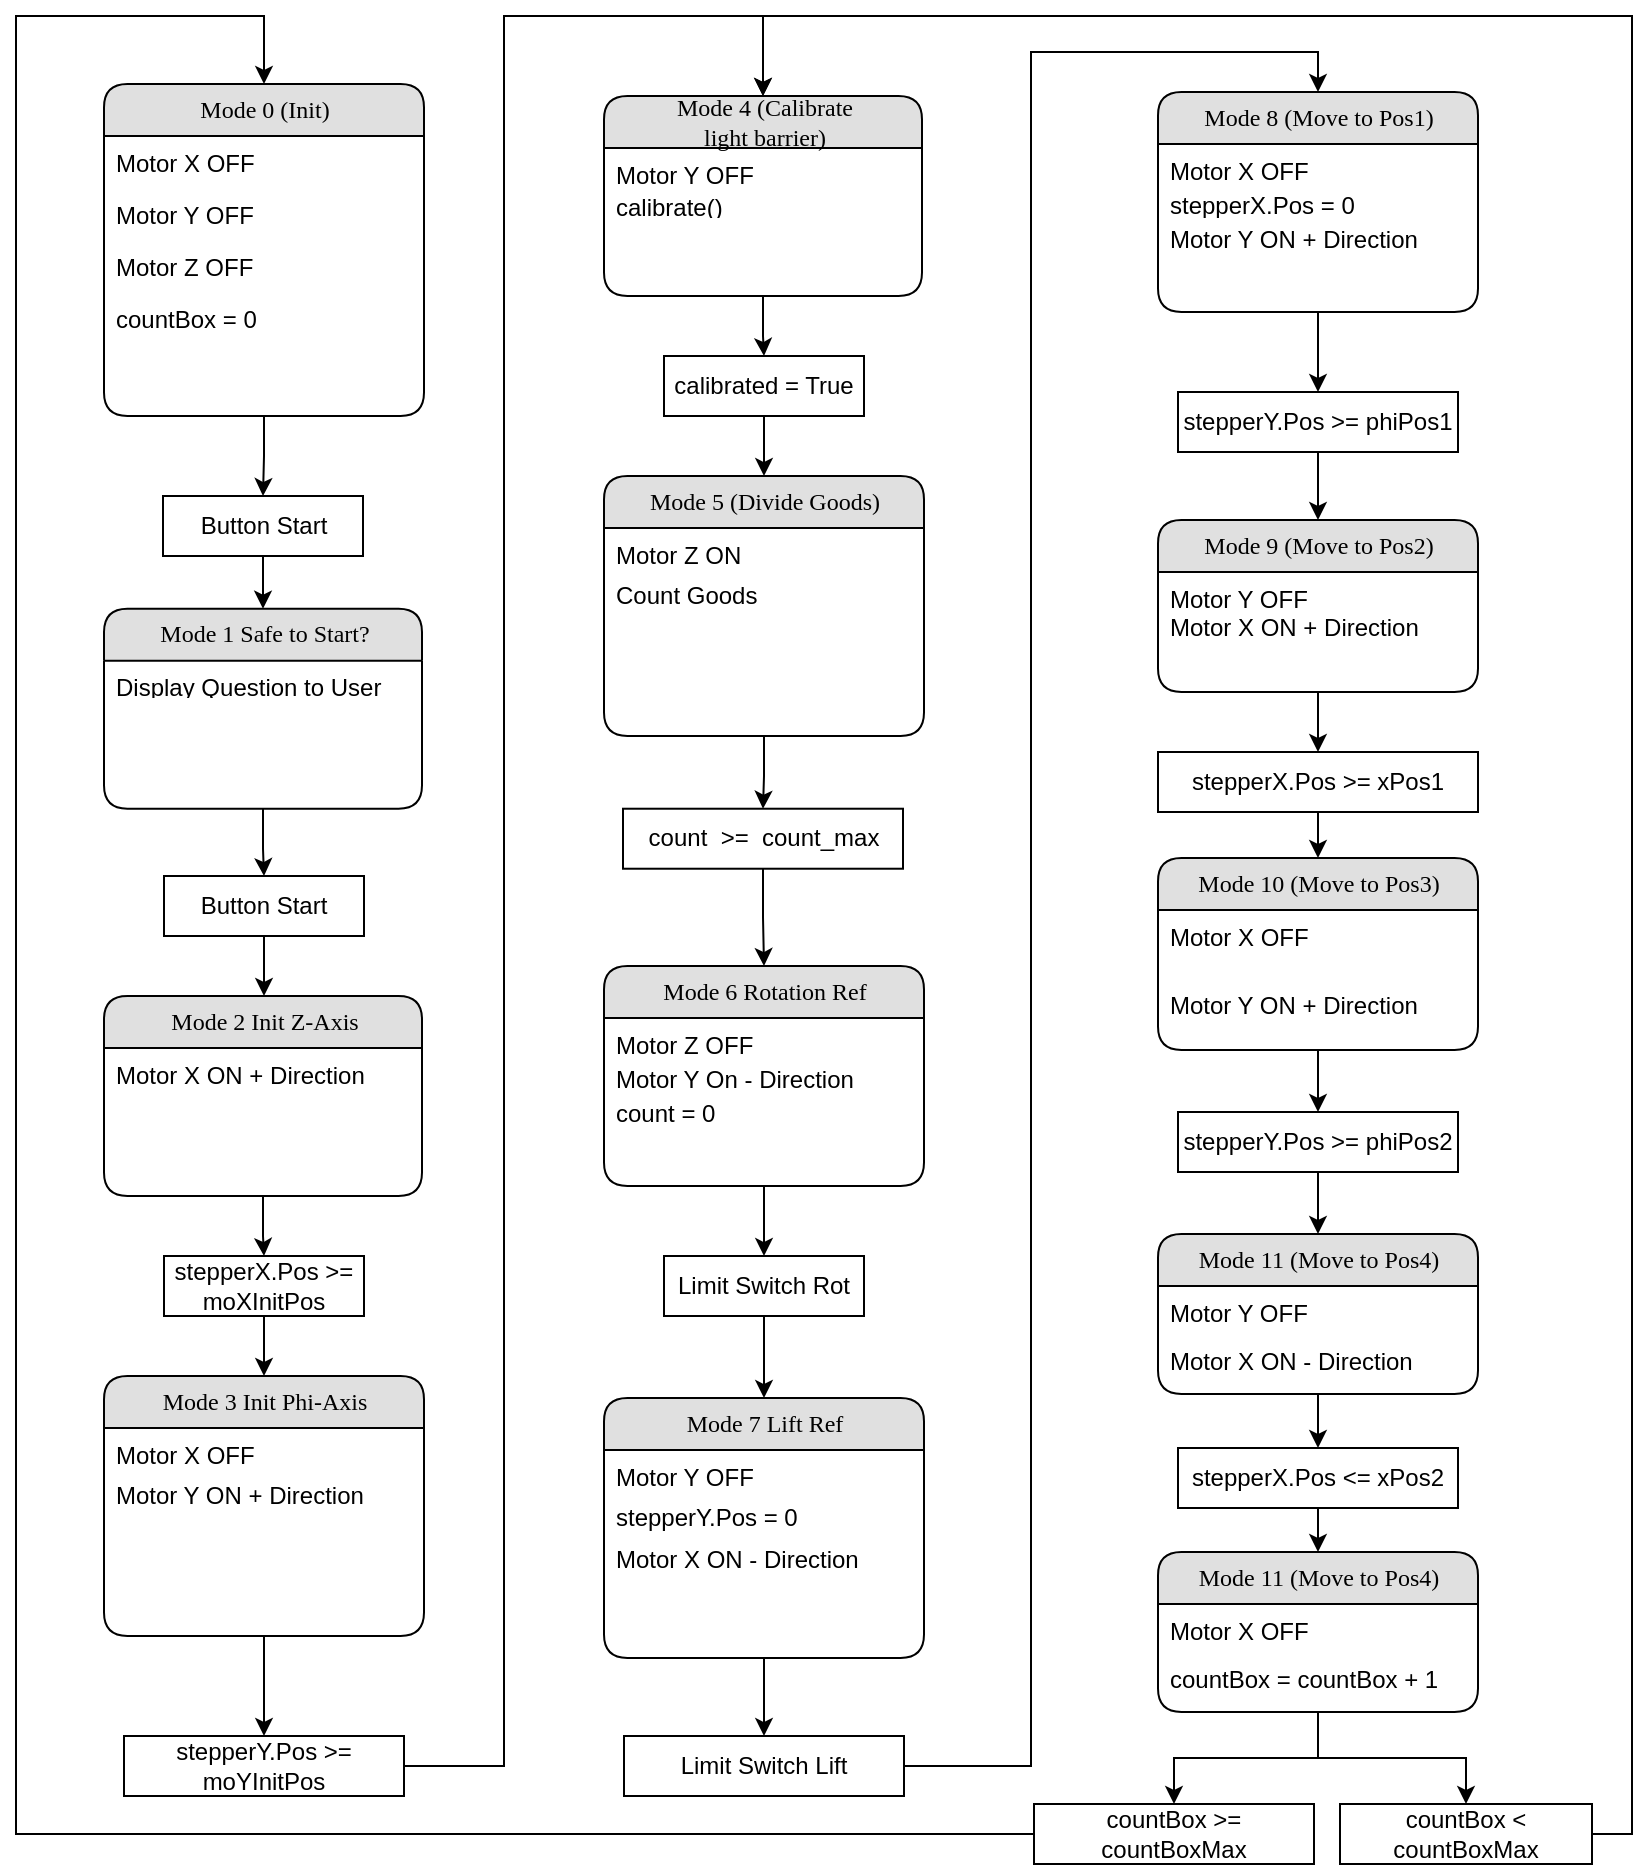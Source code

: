 <mxfile version="20.5.3" type="device"><diagram id="kKHLr9N3LMTWPFAltLq4" name="Seite-1"><mxGraphModel dx="2092" dy="1114" grid="0" gridSize="10" guides="1" tooltips="1" connect="1" arrows="1" fold="0" page="1" pageScale="1" pageWidth="3300" pageHeight="4681" math="0" shadow="0"><root><mxCell id="0"/><mxCell id="1" parent="0"/><mxCell id="L7xNBprmSxnHH5wMa5go-1" value="" style="group" parent="1" vertex="1" connectable="0"><mxGeometry x="130" y="194" width="160" height="166" as="geometry"/></mxCell><mxCell id="L7xNBprmSxnHH5wMa5go-2" value="Mode 0 (Init)" style="swimlane;html=1;fontStyle=0;childLayout=stackLayout;horizontal=1;startSize=26;fillColor=#e0e0e0;horizontalStack=0;resizeParent=1;resizeLast=0;collapsible=1;marginBottom=0;swimlaneFillColor=#ffffff;align=center;rounded=1;shadow=0;comic=0;labelBackgroundColor=none;strokeWidth=1;fontFamily=Verdana;fontSize=12" parent="L7xNBprmSxnHH5wMa5go-1" vertex="1"><mxGeometry width="160" height="166" as="geometry"/></mxCell><mxCell id="L7xNBprmSxnHH5wMa5go-3" value="Motor X OFF" style="text;html=1;strokeColor=none;fillColor=none;spacingLeft=4;spacingRight=4;whiteSpace=wrap;overflow=hidden;rotatable=0;points=[[0,0.5],[1,0.5]];portConstraint=eastwest;" parent="L7xNBprmSxnHH5wMa5go-2" vertex="1"><mxGeometry y="26" width="160" height="26" as="geometry"/></mxCell><mxCell id="L7xNBprmSxnHH5wMa5go-4" value="Motor Y OFF" style="text;html=1;strokeColor=none;fillColor=none;spacingLeft=4;spacingRight=4;whiteSpace=wrap;overflow=hidden;rotatable=0;points=[[0,0.5],[1,0.5]];portConstraint=eastwest;" parent="L7xNBprmSxnHH5wMa5go-2" vertex="1"><mxGeometry y="52" width="160" height="26" as="geometry"/></mxCell><mxCell id="L7xNBprmSxnHH5wMa5go-5" value="Motor Z OFF" style="text;html=1;strokeColor=none;fillColor=none;spacingLeft=4;spacingRight=4;whiteSpace=wrap;overflow=hidden;rotatable=0;points=[[0,0.5],[1,0.5]];portConstraint=eastwest;" parent="L7xNBprmSxnHH5wMa5go-2" vertex="1"><mxGeometry y="78" width="160" height="26" as="geometry"/></mxCell><mxCell id="hb1QHLqvvnyP98BLe3R2-27" value="countBox = 0" style="text;html=1;strokeColor=none;fillColor=none;spacingLeft=4;spacingRight=4;whiteSpace=wrap;overflow=hidden;rotatable=0;points=[[0,0.5],[1,0.5]];portConstraint=eastwest;" vertex="1" parent="L7xNBprmSxnHH5wMa5go-2"><mxGeometry y="104" width="160" height="26" as="geometry"/></mxCell><mxCell id="L7xNBprmSxnHH5wMa5go-8" value="" style="group" parent="1" vertex="1" connectable="0"><mxGeometry x="380" y="390" width="160" height="130" as="geometry"/></mxCell><mxCell id="L7xNBprmSxnHH5wMa5go-9" value="Mode 5 (Divide Goods)" style="swimlane;html=1;fontStyle=0;childLayout=stackLayout;horizontal=1;startSize=26;fillColor=#e0e0e0;horizontalStack=0;resizeParent=1;resizeLast=0;collapsible=1;marginBottom=0;swimlaneFillColor=#ffffff;align=center;rounded=1;shadow=0;comic=0;labelBackgroundColor=none;strokeWidth=1;fontFamily=Verdana;fontSize=12" parent="L7xNBprmSxnHH5wMa5go-8" vertex="1"><mxGeometry width="160" height="130" as="geometry"/></mxCell><mxCell id="L7xNBprmSxnHH5wMa5go-10" value="Motor Z ON" style="text;html=1;strokeColor=none;fillColor=none;spacingLeft=4;spacingRight=4;whiteSpace=wrap;overflow=hidden;rotatable=0;points=[[0,0.5],[1,0.5]];portConstraint=eastwest;" parent="L7xNBprmSxnHH5wMa5go-9" vertex="1"><mxGeometry y="26" width="160" height="20.361" as="geometry"/></mxCell><mxCell id="L7xNBprmSxnHH5wMa5go-12" value="Count Goods" style="text;html=1;strokeColor=none;fillColor=none;spacingLeft=4;spacingRight=4;whiteSpace=wrap;overflow=hidden;rotatable=0;points=[[0,0.5],[1,0.5]];portConstraint=eastwest;" parent="L7xNBprmSxnHH5wMa5go-9" vertex="1"><mxGeometry y="46.361" width="160" height="20.361" as="geometry"/></mxCell><mxCell id="L7xNBprmSxnHH5wMa5go-13" style="edgeStyle=orthogonalEdgeStyle;rounded=0;orthogonalLoop=1;jettySize=auto;html=1;entryX=0.5;entryY=0;entryDx=0;entryDy=0;" parent="1" source="L7xNBprmSxnHH5wMa5go-14" target="L7xNBprmSxnHH5wMa5go-9" edge="1"><mxGeometry relative="1" as="geometry"/></mxCell><mxCell id="L7xNBprmSxnHH5wMa5go-14" value="calibrated = True" style="rounded=0;whiteSpace=wrap;html=1;" parent="1" vertex="1"><mxGeometry x="410" y="330" width="100" height="30" as="geometry"/></mxCell><mxCell id="hb1QHLqvvnyP98BLe3R2-5" style="edgeStyle=orthogonalEdgeStyle;rounded=0;orthogonalLoop=1;jettySize=auto;html=1;entryX=0.5;entryY=0;entryDx=0;entryDy=0;" edge="1" parent="1" source="L7xNBprmSxnHH5wMa5go-21" target="L7xNBprmSxnHH5wMa5go-109"><mxGeometry relative="1" as="geometry"/></mxCell><mxCell id="L7xNBprmSxnHH5wMa5go-21" value="count&amp;nbsp; &amp;gt;=&amp;nbsp; count_max" style="rounded=0;whiteSpace=wrap;html=1;" parent="1" vertex="1"><mxGeometry x="389.5" y="556.36" width="140" height="30" as="geometry"/></mxCell><mxCell id="L7xNBprmSxnHH5wMa5go-22" style="edgeStyle=orthogonalEdgeStyle;rounded=0;orthogonalLoop=1;jettySize=auto;html=1;exitX=0.5;exitY=1;exitDx=0;exitDy=0;" parent="1" source="L7xNBprmSxnHH5wMa5go-9" target="L7xNBprmSxnHH5wMa5go-21" edge="1"><mxGeometry relative="1" as="geometry"/></mxCell><mxCell id="L7xNBprmSxnHH5wMa5go-24" value="" style="group" parent="1" vertex="1" connectable="0"><mxGeometry x="380" y="200" width="159" height="100" as="geometry"/></mxCell><mxCell id="L7xNBprmSxnHH5wMa5go-25" value="Mode 4 (Calibrate &lt;br&gt;light barrier)" style="swimlane;html=1;fontStyle=0;childLayout=stackLayout;horizontal=1;startSize=26;fillColor=#e0e0e0;horizontalStack=0;resizeParent=1;resizeLast=0;collapsible=1;marginBottom=0;swimlaneFillColor=#ffffff;align=center;rounded=1;shadow=0;comic=0;labelBackgroundColor=none;strokeWidth=1;fontFamily=Verdana;fontSize=12" parent="L7xNBprmSxnHH5wMa5go-24" vertex="1"><mxGeometry width="159" height="100.0" as="geometry"/></mxCell><mxCell id="hb1QHLqvvnyP98BLe3R2-17" value="Motor Y OFF" style="text;html=1;strokeColor=none;fillColor=none;spacingLeft=4;spacingRight=4;whiteSpace=wrap;overflow=hidden;rotatable=0;points=[[0,0.5],[1,0.5]];portConstraint=eastwest;" vertex="1" parent="L7xNBprmSxnHH5wMa5go-25"><mxGeometry y="26" width="159" height="15.663" as="geometry"/></mxCell><mxCell id="hb1QHLqvvnyP98BLe3R2-18" value="calibrate()" style="text;html=1;strokeColor=none;fillColor=none;spacingLeft=4;spacingRight=4;whiteSpace=wrap;overflow=hidden;rotatable=0;points=[[0,0.5],[1,0.5]];portConstraint=eastwest;" vertex="1" parent="L7xNBprmSxnHH5wMa5go-25"><mxGeometry y="41.663" width="159" height="15.663" as="geometry"/></mxCell><mxCell id="L7xNBprmSxnHH5wMa5go-130" style="edgeStyle=orthogonalEdgeStyle;rounded=0;orthogonalLoop=1;jettySize=auto;html=1;entryX=0.5;entryY=0;entryDx=0;entryDy=0;" parent="1" source="L7xNBprmSxnHH5wMa5go-28" target="L7xNBprmSxnHH5wMa5go-128" edge="1"><mxGeometry relative="1" as="geometry"/></mxCell><mxCell id="L7xNBprmSxnHH5wMa5go-28" value="Button Start" style="rounded=0;whiteSpace=wrap;html=1;" parent="1" vertex="1"><mxGeometry x="159.5" y="400" width="100" height="30" as="geometry"/></mxCell><mxCell id="L7xNBprmSxnHH5wMa5go-29" style="edgeStyle=orthogonalEdgeStyle;rounded=0;orthogonalLoop=1;jettySize=auto;html=1;" parent="1" source="L7xNBprmSxnHH5wMa5go-2" target="L7xNBprmSxnHH5wMa5go-28" edge="1"><mxGeometry relative="1" as="geometry"/></mxCell><mxCell id="L7xNBprmSxnHH5wMa5go-30" style="edgeStyle=orthogonalEdgeStyle;rounded=0;orthogonalLoop=1;jettySize=auto;html=1;entryX=0.5;entryY=0;entryDx=0;entryDy=0;" parent="1" source="L7xNBprmSxnHH5wMa5go-25" target="L7xNBprmSxnHH5wMa5go-14" edge="1"><mxGeometry relative="1" as="geometry"/></mxCell><mxCell id="hb1QHLqvvnyP98BLe3R2-15" style="edgeStyle=orthogonalEdgeStyle;rounded=0;orthogonalLoop=1;jettySize=auto;html=1;entryX=0.5;entryY=0;entryDx=0;entryDy=0;" edge="1" parent="1" source="L7xNBprmSxnHH5wMa5go-73" target="L7xNBprmSxnHH5wMa5go-76"><mxGeometry relative="1" as="geometry"/></mxCell><mxCell id="L7xNBprmSxnHH5wMa5go-73" value="stepperY.Pos &amp;gt;= phiPos1" style="rounded=0;whiteSpace=wrap;html=1;" parent="1" vertex="1"><mxGeometry x="667" y="348" width="140" height="30" as="geometry"/></mxCell><mxCell id="L7xNBprmSxnHH5wMa5go-75" value="" style="group" parent="1" vertex="1" connectable="0"><mxGeometry x="657" y="412" width="160" height="86" as="geometry"/></mxCell><mxCell id="L7xNBprmSxnHH5wMa5go-76" value="Mode 9 (Move to Pos2)" style="swimlane;html=1;fontStyle=0;childLayout=stackLayout;horizontal=1;startSize=26;fillColor=#e0e0e0;horizontalStack=0;resizeParent=1;resizeLast=0;collapsible=1;marginBottom=0;swimlaneFillColor=#ffffff;align=center;rounded=1;shadow=0;comic=0;labelBackgroundColor=none;strokeWidth=1;fontFamily=Verdana;fontSize=12" parent="L7xNBprmSxnHH5wMa5go-75" vertex="1"><mxGeometry width="160" height="86.0" as="geometry"/></mxCell><mxCell id="L7xNBprmSxnHH5wMa5go-77" value="Motor Y OFF&lt;br style=&quot;font-size: 12px;&quot;&gt;Motor X ON + Direction" style="text;html=1;strokeColor=none;fillColor=none;spacingLeft=4;spacingRight=4;whiteSpace=wrap;overflow=hidden;rotatable=0;points=[[0,0.5],[1,0.5]];portConstraint=eastwest;fontSize=12;spacingBottom=2;" parent="L7xNBprmSxnHH5wMa5go-76" vertex="1"><mxGeometry y="26" width="160" height="34.4" as="geometry"/></mxCell><mxCell id="L7xNBprmSxnHH5wMa5go-78" value="" style="group" parent="1" vertex="1" connectable="0"><mxGeometry x="657" y="628" width="160" height="90" as="geometry"/></mxCell><mxCell id="L7xNBprmSxnHH5wMa5go-79" value="Mode 10 (Move to Pos3)" style="swimlane;html=1;fontStyle=0;childLayout=stackLayout;horizontal=1;startSize=26;fillColor=#e0e0e0;horizontalStack=0;resizeParent=1;resizeLast=0;collapsible=1;marginBottom=0;swimlaneFillColor=#ffffff;align=center;rounded=1;shadow=0;comic=0;labelBackgroundColor=none;strokeWidth=1;fontFamily=Verdana;fontSize=12" parent="L7xNBprmSxnHH5wMa5go-78" vertex="1"><mxGeometry y="-47" width="160" height="96" as="geometry"/></mxCell><mxCell id="L7xNBprmSxnHH5wMa5go-80" value="Motor X OFF" style="text;html=1;strokeColor=none;fillColor=none;spacingLeft=4;spacingRight=4;whiteSpace=wrap;overflow=hidden;rotatable=0;points=[[0,0.5],[1,0.5]];portConstraint=eastwest;" parent="L7xNBprmSxnHH5wMa5go-79" vertex="1"><mxGeometry y="26" width="160" height="34.1" as="geometry"/></mxCell><mxCell id="L7xNBprmSxnHH5wMa5go-81" value="Motor Y ON + Direction" style="text;html=1;strokeColor=none;fillColor=none;spacingLeft=4;spacingRight=4;whiteSpace=wrap;overflow=hidden;rotatable=0;points=[[0,0.5],[1,0.5]];portConstraint=eastwest;" parent="L7xNBprmSxnHH5wMa5go-79" vertex="1"><mxGeometry y="60.1" width="160" height="29.9" as="geometry"/></mxCell><mxCell id="L7xNBprmSxnHH5wMa5go-82" style="edgeStyle=orthogonalEdgeStyle;rounded=0;orthogonalLoop=1;jettySize=auto;html=1;entryX=0.5;entryY=0;entryDx=0;entryDy=0;" parent="1" source="L7xNBprmSxnHH5wMa5go-83" target="L7xNBprmSxnHH5wMa5go-79" edge="1"><mxGeometry relative="1" as="geometry"/></mxCell><mxCell id="L7xNBprmSxnHH5wMa5go-83" value="stepperX.Pos &amp;gt;= xPos1" style="rounded=0;whiteSpace=wrap;html=1;" parent="1" vertex="1"><mxGeometry x="657" y="528" width="160" height="30" as="geometry"/></mxCell><mxCell id="L7xNBprmSxnHH5wMa5go-88" style="edgeStyle=orthogonalEdgeStyle;rounded=0;orthogonalLoop=1;jettySize=auto;html=1;" parent="1" source="L7xNBprmSxnHH5wMa5go-89" target="L7xNBprmSxnHH5wMa5go-85" edge="1"><mxGeometry relative="1" as="geometry"/></mxCell><mxCell id="L7xNBprmSxnHH5wMa5go-89" value="stepperY.Pos &amp;gt;= phiPos2" style="rounded=0;whiteSpace=wrap;html=1;" parent="1" vertex="1"><mxGeometry x="667" y="708" width="140" height="30" as="geometry"/></mxCell><mxCell id="L7xNBprmSxnHH5wMa5go-90" style="edgeStyle=orthogonalEdgeStyle;rounded=0;orthogonalLoop=1;jettySize=auto;html=1;exitX=0.5;exitY=1;exitDx=0;exitDy=0;" parent="1" source="L7xNBprmSxnHH5wMa5go-79" target="L7xNBprmSxnHH5wMa5go-89" edge="1"><mxGeometry relative="1" as="geometry"/></mxCell><mxCell id="hb1QHLqvvnyP98BLe3R2-29" style="edgeStyle=orthogonalEdgeStyle;rounded=0;orthogonalLoop=1;jettySize=auto;html=1;entryX=0.5;entryY=0;entryDx=0;entryDy=0;" edge="1" parent="1" source="L7xNBprmSxnHH5wMa5go-92" target="hb1QHLqvvnyP98BLe3R2-24"><mxGeometry relative="1" as="geometry"/></mxCell><mxCell id="L7xNBprmSxnHH5wMa5go-92" value="stepperX.Pos &amp;lt;= xPos2" style="rounded=0;whiteSpace=wrap;html=1;" parent="1" vertex="1"><mxGeometry x="667" y="876" width="140" height="30" as="geometry"/></mxCell><mxCell id="L7xNBprmSxnHH5wMa5go-93" style="edgeStyle=orthogonalEdgeStyle;rounded=0;orthogonalLoop=1;jettySize=auto;html=1;entryX=0.5;entryY=0;entryDx=0;entryDy=0;" parent="1" source="L7xNBprmSxnHH5wMa5go-85" target="L7xNBprmSxnHH5wMa5go-92" edge="1"><mxGeometry relative="1" as="geometry"/></mxCell><mxCell id="L7xNBprmSxnHH5wMa5go-101" style="edgeStyle=orthogonalEdgeStyle;rounded=0;orthogonalLoop=1;jettySize=auto;html=1;entryX=0.5;entryY=0;entryDx=0;entryDy=0;fontSize=12;" parent="1" source="L7xNBprmSxnHH5wMa5go-76" target="L7xNBprmSxnHH5wMa5go-83" edge="1"><mxGeometry relative="1" as="geometry"/></mxCell><mxCell id="L7xNBprmSxnHH5wMa5go-102" value="" style="group" parent="1" vertex="1" connectable="0"><mxGeometry x="130" y="840.0" width="160" height="130" as="geometry"/></mxCell><mxCell id="L7xNBprmSxnHH5wMa5go-103" value="Mode 3 Init Phi-Axis" style="swimlane;html=1;fontStyle=0;childLayout=stackLayout;horizontal=1;startSize=26;fillColor=#e0e0e0;horizontalStack=0;resizeParent=1;resizeLast=0;collapsible=1;marginBottom=0;swimlaneFillColor=#ffffff;align=center;rounded=1;shadow=0;comic=0;labelBackgroundColor=none;strokeWidth=1;fontFamily=Verdana;fontSize=12" parent="L7xNBprmSxnHH5wMa5go-102" vertex="1"><mxGeometry width="160" height="130" as="geometry"/></mxCell><mxCell id="L7xNBprmSxnHH5wMa5go-104" value="Motor X OFF" style="text;html=1;strokeColor=none;fillColor=none;spacingLeft=4;spacingRight=4;whiteSpace=wrap;overflow=hidden;rotatable=0;points=[[0,0.5],[1,0.5]];portConstraint=eastwest;" parent="L7xNBprmSxnHH5wMa5go-103" vertex="1"><mxGeometry y="26" width="160" height="20.361" as="geometry"/></mxCell><mxCell id="L7xNBprmSxnHH5wMa5go-105" value="Motor Y ON + Direction" style="text;html=1;strokeColor=none;fillColor=none;spacingLeft=4;spacingRight=4;whiteSpace=wrap;overflow=hidden;rotatable=0;points=[[0,0.5],[1,0.5]];portConstraint=eastwest;" parent="L7xNBprmSxnHH5wMa5go-103" vertex="1"><mxGeometry y="46.361" width="160" height="20.361" as="geometry"/></mxCell><mxCell id="L7xNBprmSxnHH5wMa5go-106" style="edgeStyle=orthogonalEdgeStyle;rounded=0;orthogonalLoop=1;jettySize=auto;html=1;entryX=0.5;entryY=0;entryDx=0;entryDy=0;" parent="1" source="L7xNBprmSxnHH5wMa5go-107" target="L7xNBprmSxnHH5wMa5go-103" edge="1"><mxGeometry relative="1" as="geometry"/></mxCell><mxCell id="L7xNBprmSxnHH5wMa5go-107" value="stepperX.Pos &amp;gt;= moXInitPos" style="rounded=0;whiteSpace=wrap;html=1;" parent="1" vertex="1"><mxGeometry x="160" y="780.0" width="100" height="30" as="geometry"/></mxCell><mxCell id="L7xNBprmSxnHH5wMa5go-108" value="" style="group" parent="1" vertex="1" connectable="0"><mxGeometry x="380" y="635" width="160" height="110" as="geometry"/></mxCell><mxCell id="L7xNBprmSxnHH5wMa5go-109" value="Mode 6 Rotation Ref" style="swimlane;html=1;fontStyle=0;childLayout=stackLayout;horizontal=1;startSize=26;fillColor=#e0e0e0;horizontalStack=0;resizeParent=1;resizeLast=0;collapsible=1;marginBottom=0;swimlaneFillColor=#ffffff;align=center;rounded=1;shadow=0;comic=0;labelBackgroundColor=none;strokeWidth=1;fontFamily=Verdana;fontSize=12" parent="L7xNBprmSxnHH5wMa5go-108" vertex="1"><mxGeometry width="160" height="110.0" as="geometry"/></mxCell><mxCell id="L7xNBprmSxnHH5wMa5go-110" value="Motor Z OFF" style="text;html=1;strokeColor=none;fillColor=none;spacingLeft=4;spacingRight=4;whiteSpace=wrap;overflow=hidden;rotatable=0;points=[[0,0.5],[1,0.5]];portConstraint=eastwest;" parent="L7xNBprmSxnHH5wMa5go-109" vertex="1"><mxGeometry y="26" width="160" height="17.229" as="geometry"/></mxCell><mxCell id="hb1QHLqvvnyP98BLe3R2-4" value="Motor Y On - Direction" style="text;html=1;strokeColor=none;fillColor=none;spacingLeft=4;spacingRight=4;whiteSpace=wrap;overflow=hidden;rotatable=0;points=[[0,0.5],[1,0.5]];portConstraint=eastwest;" vertex="1" parent="L7xNBprmSxnHH5wMa5go-109"><mxGeometry y="43.229" width="160" height="17.229" as="geometry"/></mxCell><mxCell id="hb1QHLqvvnyP98BLe3R2-3" value="count = 0" style="text;html=1;strokeColor=none;fillColor=none;spacingLeft=4;spacingRight=4;whiteSpace=wrap;overflow=hidden;rotatable=0;points=[[0,0.5],[1,0.5]];portConstraint=eastwest;" vertex="1" parent="L7xNBprmSxnHH5wMa5go-109"><mxGeometry y="60.458" width="160" height="17.229" as="geometry"/></mxCell><mxCell id="hb1QHLqvvnyP98BLe3R2-2" style="edgeStyle=orthogonalEdgeStyle;rounded=0;orthogonalLoop=1;jettySize=auto;html=1;entryX=0.5;entryY=0;entryDx=0;entryDy=0;" edge="1" parent="1" source="L7xNBprmSxnHH5wMa5go-112" target="L7xNBprmSxnHH5wMa5go-25"><mxGeometry relative="1" as="geometry"><mxPoint x="432" y="192" as="targetPoint"/><Array as="points"><mxPoint x="330" y="1035"/><mxPoint x="330" y="160"/><mxPoint x="460" y="160"/></Array></mxGeometry></mxCell><mxCell id="L7xNBprmSxnHH5wMa5go-112" value="stepperY.Pos &amp;gt;= moYInitPos" style="rounded=0;whiteSpace=wrap;html=1;" parent="1" vertex="1"><mxGeometry x="140" y="1020.0" width="140" height="30" as="geometry"/></mxCell><mxCell id="L7xNBprmSxnHH5wMa5go-113" style="edgeStyle=orthogonalEdgeStyle;rounded=0;orthogonalLoop=1;jettySize=auto;html=1;exitX=0.5;exitY=1;exitDx=0;exitDy=0;" parent="1" source="L7xNBprmSxnHH5wMa5go-103" target="L7xNBprmSxnHH5wMa5go-112" edge="1"><mxGeometry relative="1" as="geometry"/></mxCell><mxCell id="L7xNBprmSxnHH5wMa5go-114" value="" style="group" parent="1" vertex="1" connectable="0"><mxGeometry x="130" y="650.0" width="159" height="100" as="geometry"/></mxCell><mxCell id="L7xNBprmSxnHH5wMa5go-115" value="Mode 2 Init Z-Axis" style="swimlane;html=1;fontStyle=0;childLayout=stackLayout;horizontal=1;startSize=26;fillColor=#e0e0e0;horizontalStack=0;resizeParent=1;resizeLast=0;collapsible=1;marginBottom=0;swimlaneFillColor=#ffffff;align=center;rounded=1;shadow=0;comic=0;labelBackgroundColor=none;strokeWidth=1;fontFamily=Verdana;fontSize=12" parent="L7xNBprmSxnHH5wMa5go-114" vertex="1"><mxGeometry width="159" height="100.0" as="geometry"/></mxCell><mxCell id="L7xNBprmSxnHH5wMa5go-116" value="Motor X ON + Direction" style="text;html=1;strokeColor=none;fillColor=none;spacingLeft=4;spacingRight=4;whiteSpace=wrap;overflow=hidden;rotatable=0;points=[[0,0.5],[1,0.5]];portConstraint=eastwest;" parent="L7xNBprmSxnHH5wMa5go-115" vertex="1"><mxGeometry y="26" width="159" height="15.663" as="geometry"/></mxCell><mxCell id="L7xNBprmSxnHH5wMa5go-117" style="edgeStyle=orthogonalEdgeStyle;rounded=0;orthogonalLoop=1;jettySize=auto;html=1;entryX=0.5;entryY=0;entryDx=0;entryDy=0;" parent="1" source="L7xNBprmSxnHH5wMa5go-115" target="L7xNBprmSxnHH5wMa5go-107" edge="1"><mxGeometry relative="1" as="geometry"/></mxCell><mxCell id="L7xNBprmSxnHH5wMa5go-118" value="" style="group" parent="1" vertex="1" connectable="0"><mxGeometry x="380" y="851" width="160" height="130" as="geometry"/></mxCell><mxCell id="L7xNBprmSxnHH5wMa5go-119" value="Mode 7 Lift Ref" style="swimlane;html=1;fontStyle=0;childLayout=stackLayout;horizontal=1;startSize=26;fillColor=#e0e0e0;horizontalStack=0;resizeParent=1;resizeLast=0;collapsible=1;marginBottom=0;swimlaneFillColor=#ffffff;align=center;rounded=1;shadow=0;comic=0;labelBackgroundColor=none;strokeWidth=1;fontFamily=Verdana;fontSize=12" parent="L7xNBprmSxnHH5wMa5go-118" vertex="1"><mxGeometry width="160" height="130" as="geometry"/></mxCell><mxCell id="L7xNBprmSxnHH5wMa5go-120" value="Motor Y OFF" style="text;html=1;strokeColor=none;fillColor=none;spacingLeft=4;spacingRight=4;whiteSpace=wrap;overflow=hidden;rotatable=0;points=[[0,0.5],[1,0.5]];portConstraint=eastwest;" parent="L7xNBprmSxnHH5wMa5go-119" vertex="1"><mxGeometry y="26" width="160" height="20.361" as="geometry"/></mxCell><mxCell id="L7xNBprmSxnHH5wMa5go-121" value="stepperY.Pos = 0" style="text;html=1;strokeColor=none;fillColor=none;spacingLeft=4;spacingRight=4;whiteSpace=wrap;overflow=hidden;rotatable=0;points=[[0,0.5],[1,0.5]];portConstraint=eastwest;" parent="L7xNBprmSxnHH5wMa5go-119" vertex="1"><mxGeometry y="46.361" width="160" height="20.361" as="geometry"/></mxCell><mxCell id="L7xNBprmSxnHH5wMa5go-122" value="Motor X ON - Direction" style="text;html=1;strokeColor=none;fillColor=none;spacingLeft=4;spacingRight=4;whiteSpace=wrap;overflow=hidden;rotatable=0;points=[[0,0.5],[1,0.5]];portConstraint=eastwest;" parent="L7xNBprmSxnHH5wMa5go-119" vertex="1"><mxGeometry y="66.723" width="160" height="20.361" as="geometry"/></mxCell><mxCell id="hb1QHLqvvnyP98BLe3R2-1" style="edgeStyle=orthogonalEdgeStyle;rounded=0;orthogonalLoop=1;jettySize=auto;html=1;" edge="1" parent="1" source="L7xNBprmSxnHH5wMa5go-123" target="L7xNBprmSxnHH5wMa5go-119"><mxGeometry relative="1" as="geometry"/></mxCell><mxCell id="L7xNBprmSxnHH5wMa5go-123" value="Limit Switch Rot" style="rounded=0;whiteSpace=wrap;html=1;" parent="1" vertex="1"><mxGeometry x="410" y="780" width="100" height="30" as="geometry"/></mxCell><mxCell id="L7xNBprmSxnHH5wMa5go-127" value="" style="group" parent="1" vertex="1" connectable="0"><mxGeometry x="130" y="456.36" width="159" height="100" as="geometry"/></mxCell><mxCell id="L7xNBprmSxnHH5wMa5go-128" value="Mode 1 Safe to Start?" style="swimlane;html=1;fontStyle=0;childLayout=stackLayout;horizontal=1;startSize=26;fillColor=#e0e0e0;horizontalStack=0;resizeParent=1;resizeLast=0;collapsible=1;marginBottom=0;swimlaneFillColor=#ffffff;align=center;rounded=1;shadow=0;comic=0;labelBackgroundColor=none;strokeWidth=1;fontFamily=Verdana;fontSize=12" parent="L7xNBprmSxnHH5wMa5go-127" vertex="1"><mxGeometry width="159" height="100.0" as="geometry"/></mxCell><mxCell id="L7xNBprmSxnHH5wMa5go-129" value="Display Question to User" style="text;html=1;strokeColor=none;fillColor=none;spacingLeft=4;spacingRight=4;whiteSpace=wrap;overflow=hidden;rotatable=0;points=[[0,0.5],[1,0.5]];portConstraint=eastwest;" parent="L7xNBprmSxnHH5wMa5go-128" vertex="1"><mxGeometry y="26" width="159" height="15.663" as="geometry"/></mxCell><mxCell id="L7xNBprmSxnHH5wMa5go-133" style="edgeStyle=orthogonalEdgeStyle;rounded=0;orthogonalLoop=1;jettySize=auto;html=1;" parent="1" source="L7xNBprmSxnHH5wMa5go-131" edge="1"><mxGeometry relative="1" as="geometry"><mxPoint x="210.0" y="650" as="targetPoint"/></mxGeometry></mxCell><mxCell id="L7xNBprmSxnHH5wMa5go-131" value="Button Start" style="rounded=0;whiteSpace=wrap;html=1;" parent="1" vertex="1"><mxGeometry x="160" y="590" width="100" height="30" as="geometry"/></mxCell><mxCell id="L7xNBprmSxnHH5wMa5go-132" style="edgeStyle=orthogonalEdgeStyle;rounded=0;orthogonalLoop=1;jettySize=auto;html=1;entryX=0.5;entryY=0;entryDx=0;entryDy=0;" parent="1" source="L7xNBprmSxnHH5wMa5go-128" target="L7xNBprmSxnHH5wMa5go-131" edge="1"><mxGeometry relative="1" as="geometry"/></mxCell><mxCell id="hb1QHLqvvnyP98BLe3R2-6" value="" style="group" vertex="1" connectable="0" parent="1"><mxGeometry x="657" y="198" width="160" height="110" as="geometry"/></mxCell><mxCell id="hb1QHLqvvnyP98BLe3R2-7" value="Mode 8 (Move to Pos1)" style="swimlane;html=1;fontStyle=0;childLayout=stackLayout;horizontal=1;startSize=26;fillColor=#e0e0e0;horizontalStack=0;resizeParent=1;resizeLast=0;collapsible=1;marginBottom=0;swimlaneFillColor=#ffffff;align=center;rounded=1;shadow=0;comic=0;labelBackgroundColor=none;strokeWidth=1;fontFamily=Verdana;fontSize=12" vertex="1" parent="hb1QHLqvvnyP98BLe3R2-6"><mxGeometry width="160" height="110.0" as="geometry"/></mxCell><mxCell id="hb1QHLqvvnyP98BLe3R2-8" value="Motor X OFF" style="text;html=1;strokeColor=none;fillColor=none;spacingLeft=4;spacingRight=4;whiteSpace=wrap;overflow=hidden;rotatable=0;points=[[0,0.5],[1,0.5]];portConstraint=eastwest;" vertex="1" parent="hb1QHLqvvnyP98BLe3R2-7"><mxGeometry y="26" width="160" height="17.229" as="geometry"/></mxCell><mxCell id="hb1QHLqvvnyP98BLe3R2-9" value="stepperX.Pos = 0" style="text;html=1;strokeColor=none;fillColor=none;spacingLeft=4;spacingRight=4;whiteSpace=wrap;overflow=hidden;rotatable=0;points=[[0,0.5],[1,0.5]];portConstraint=eastwest;" vertex="1" parent="hb1QHLqvvnyP98BLe3R2-7"><mxGeometry y="43.229" width="160" height="16.77" as="geometry"/></mxCell><mxCell id="hb1QHLqvvnyP98BLe3R2-10" value="Motor Y ON + Direction" style="text;html=1;strokeColor=none;fillColor=none;spacingLeft=4;spacingRight=4;whiteSpace=wrap;overflow=hidden;rotatable=0;points=[[0,0.5],[1,0.5]];portConstraint=eastwest;" vertex="1" parent="hb1QHLqvvnyP98BLe3R2-7"><mxGeometry y="59.999" width="160" height="16.77" as="geometry"/></mxCell><mxCell id="hb1QHLqvvnyP98BLe3R2-14" style="edgeStyle=orthogonalEdgeStyle;rounded=0;orthogonalLoop=1;jettySize=auto;html=1;entryX=0.5;entryY=0;entryDx=0;entryDy=0;" edge="1" parent="1" source="hb1QHLqvvnyP98BLe3R2-12" target="hb1QHLqvvnyP98BLe3R2-7"><mxGeometry relative="1" as="geometry"/></mxCell><mxCell id="hb1QHLqvvnyP98BLe3R2-12" value="Limit Switch Lift" style="rounded=0;whiteSpace=wrap;html=1;" vertex="1" parent="1"><mxGeometry x="390" y="1020" width="140" height="30" as="geometry"/></mxCell><mxCell id="hb1QHLqvvnyP98BLe3R2-13" style="edgeStyle=orthogonalEdgeStyle;rounded=0;orthogonalLoop=1;jettySize=auto;html=1;entryX=0.5;entryY=0;entryDx=0;entryDy=0;" edge="1" parent="1" source="L7xNBprmSxnHH5wMa5go-119" target="hb1QHLqvvnyP98BLe3R2-12"><mxGeometry relative="1" as="geometry"/></mxCell><mxCell id="hb1QHLqvvnyP98BLe3R2-16" style="edgeStyle=orthogonalEdgeStyle;rounded=0;orthogonalLoop=1;jettySize=auto;html=1;entryX=0.5;entryY=0;entryDx=0;entryDy=0;" edge="1" parent="1" source="hb1QHLqvvnyP98BLe3R2-7" target="L7xNBprmSxnHH5wMa5go-73"><mxGeometry relative="1" as="geometry"/></mxCell><mxCell id="L7xNBprmSxnHH5wMa5go-85" value="Mode 11 (Move to Pos4)" style="swimlane;html=1;fontStyle=0;childLayout=stackLayout;horizontal=1;startSize=26;fillColor=#e0e0e0;horizontalStack=0;resizeParent=1;resizeLast=0;collapsible=1;marginBottom=0;swimlaneFillColor=#ffffff;align=center;rounded=1;shadow=0;comic=0;labelBackgroundColor=none;strokeWidth=1;fontFamily=Verdana;fontSize=12" parent="1" vertex="1"><mxGeometry x="657" y="769" width="160" height="80" as="geometry"/></mxCell><mxCell id="L7xNBprmSxnHH5wMa5go-86" value="Motor Y OFF" style="text;html=1;strokeColor=none;fillColor=none;spacingLeft=4;spacingRight=4;whiteSpace=wrap;overflow=hidden;rotatable=0;points=[[0,0.5],[1,0.5]];portConstraint=eastwest;" parent="L7xNBprmSxnHH5wMa5go-85" vertex="1"><mxGeometry y="26" width="160" height="24" as="geometry"/></mxCell><mxCell id="L7xNBprmSxnHH5wMa5go-87" value="Motor X ON - Direction" style="text;html=1;strokeColor=none;fillColor=none;spacingLeft=4;spacingRight=4;whiteSpace=wrap;overflow=hidden;rotatable=0;points=[[0,0.5],[1,0.5]];portConstraint=eastwest;" parent="L7xNBprmSxnHH5wMa5go-85" vertex="1"><mxGeometry y="50" width="160" height="29.9" as="geometry"/></mxCell><mxCell id="hb1QHLqvvnyP98BLe3R2-20" style="edgeStyle=orthogonalEdgeStyle;rounded=0;orthogonalLoop=1;jettySize=auto;html=1;entryX=0.5;entryY=0;entryDx=0;entryDy=0;" edge="1" parent="1" source="L7xNBprmSxnHH5wMa5go-109" target="L7xNBprmSxnHH5wMa5go-123"><mxGeometry relative="1" as="geometry"/></mxCell><mxCell id="hb1QHLqvvnyP98BLe3R2-35" style="edgeStyle=orthogonalEdgeStyle;rounded=0;orthogonalLoop=1;jettySize=auto;html=1;entryX=0.5;entryY=0;entryDx=0;entryDy=0;" edge="1" parent="1" source="hb1QHLqvvnyP98BLe3R2-22" target="L7xNBprmSxnHH5wMa5go-2"><mxGeometry relative="1" as="geometry"><Array as="points"><mxPoint x="86" y="1069"/><mxPoint x="86" y="160"/><mxPoint x="210" y="160"/></Array></mxGeometry></mxCell><mxCell id="hb1QHLqvvnyP98BLe3R2-22" value="countBox &amp;gt;= countBoxMax" style="rounded=0;whiteSpace=wrap;html=1;" vertex="1" parent="1"><mxGeometry x="595" y="1054" width="140" height="30" as="geometry"/></mxCell><mxCell id="hb1QHLqvvnyP98BLe3R2-23" style="edgeStyle=orthogonalEdgeStyle;rounded=0;orthogonalLoop=1;jettySize=auto;html=1;entryX=0.5;entryY=0;entryDx=0;entryDy=0;" edge="1" parent="1" source="hb1QHLqvvnyP98BLe3R2-24" target="hb1QHLqvvnyP98BLe3R2-22"><mxGeometry relative="1" as="geometry"/></mxCell><mxCell id="hb1QHLqvvnyP98BLe3R2-24" value="Mode 11 (Move to Pos4)" style="swimlane;html=1;fontStyle=0;childLayout=stackLayout;horizontal=1;startSize=26;fillColor=#e0e0e0;horizontalStack=0;resizeParent=1;resizeLast=0;collapsible=1;marginBottom=0;swimlaneFillColor=#ffffff;align=center;rounded=1;shadow=0;comic=0;labelBackgroundColor=none;strokeWidth=1;fontFamily=Verdana;fontSize=12" vertex="1" parent="1"><mxGeometry x="657" y="928" width="160" height="80" as="geometry"/></mxCell><mxCell id="hb1QHLqvvnyP98BLe3R2-25" value="Motor X OFF" style="text;html=1;strokeColor=none;fillColor=none;spacingLeft=4;spacingRight=4;whiteSpace=wrap;overflow=hidden;rotatable=0;points=[[0,0.5],[1,0.5]];portConstraint=eastwest;" vertex="1" parent="hb1QHLqvvnyP98BLe3R2-24"><mxGeometry y="26" width="160" height="24" as="geometry"/></mxCell><mxCell id="hb1QHLqvvnyP98BLe3R2-30" value="countBox = countBox + 1" style="text;html=1;strokeColor=none;fillColor=none;spacingLeft=4;spacingRight=4;whiteSpace=wrap;overflow=hidden;rotatable=0;points=[[0,0.5],[1,0.5]];portConstraint=eastwest;" vertex="1" parent="hb1QHLqvvnyP98BLe3R2-24"><mxGeometry y="50" width="160" height="24" as="geometry"/></mxCell><mxCell id="hb1QHLqvvnyP98BLe3R2-34" style="edgeStyle=orthogonalEdgeStyle;rounded=0;orthogonalLoop=1;jettySize=auto;html=1;entryX=0.5;entryY=0;entryDx=0;entryDy=0;" edge="1" parent="1" source="hb1QHLqvvnyP98BLe3R2-31" target="L7xNBprmSxnHH5wMa5go-25"><mxGeometry relative="1" as="geometry"><Array as="points"><mxPoint x="894" y="1069"/><mxPoint x="894" y="160"/><mxPoint x="460" y="160"/></Array></mxGeometry></mxCell><mxCell id="hb1QHLqvvnyP98BLe3R2-31" value="countBox &amp;lt; countBoxMax" style="rounded=0;whiteSpace=wrap;html=1;" vertex="1" parent="1"><mxGeometry x="748" y="1054" width="126" height="30" as="geometry"/></mxCell><mxCell id="hb1QHLqvvnyP98BLe3R2-33" style="edgeStyle=orthogonalEdgeStyle;rounded=0;orthogonalLoop=1;jettySize=auto;html=1;entryX=0.5;entryY=0;entryDx=0;entryDy=0;exitX=0.5;exitY=1;exitDx=0;exitDy=0;" edge="1" parent="1" source="hb1QHLqvvnyP98BLe3R2-24" target="hb1QHLqvvnyP98BLe3R2-31"><mxGeometry relative="1" as="geometry"><mxPoint x="747" y="1018" as="sourcePoint"/><mxPoint x="695" y="1064" as="targetPoint"/></mxGeometry></mxCell></root></mxGraphModel></diagram></mxfile>